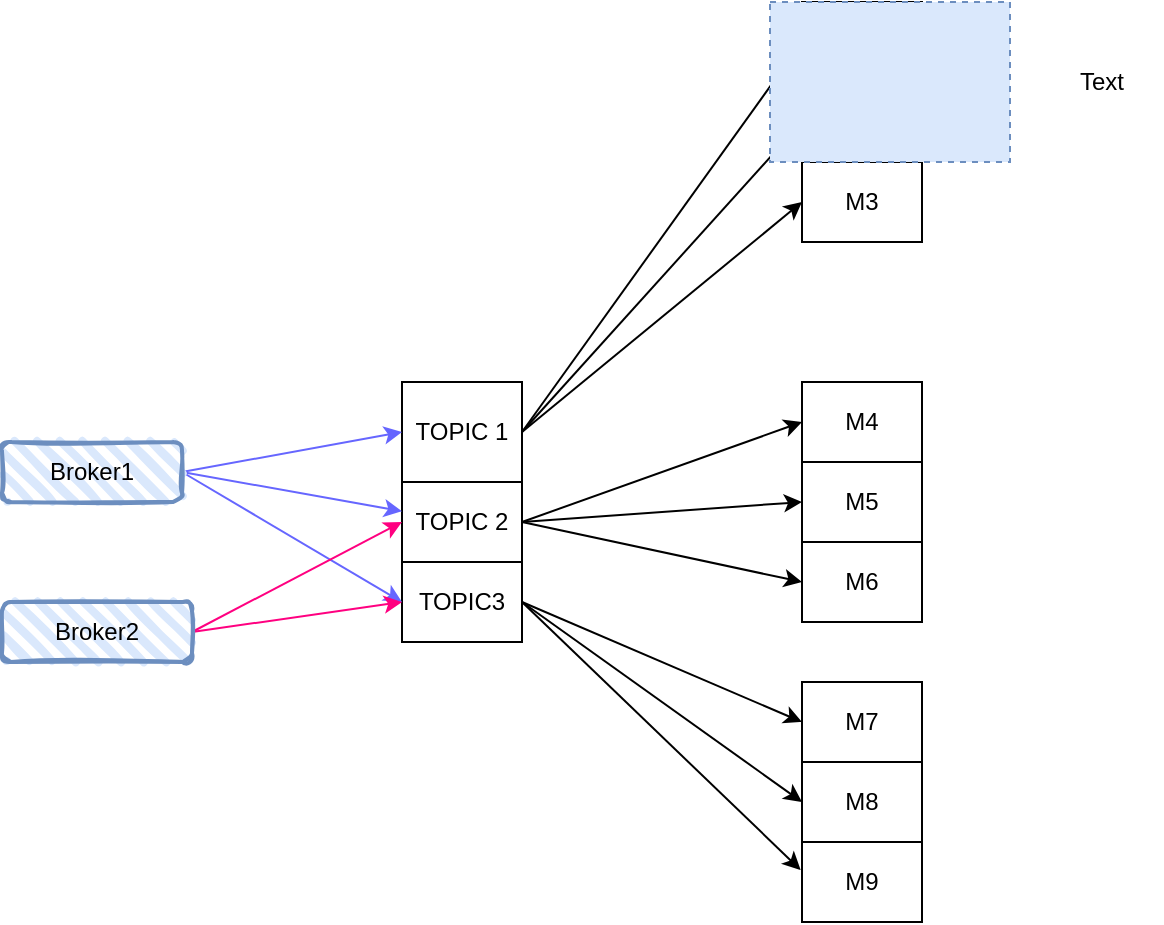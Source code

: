 <mxfile version="17.1.3" type="github">
  <diagram id="aar-Qq9W_gWKysMyioDr" name="Page-1">
    <mxGraphModel dx="782" dy="436" grid="1" gridSize="10" guides="1" tooltips="1" connect="1" arrows="1" fold="1" page="1" pageScale="1" pageWidth="827" pageHeight="1169" math="0" shadow="0">
      <root>
        <mxCell id="0" />
        <mxCell id="1" parent="0" />
        <mxCell id="j1e2Vd287yCiI281AwoS-1" value="" style="shape=table;html=1;whiteSpace=wrap;startSize=0;container=1;collapsible=0;childLayout=tableLayout;" vertex="1" parent="1">
          <mxGeometry x="230" y="250" width="60" height="130" as="geometry" />
        </mxCell>
        <mxCell id="j1e2Vd287yCiI281AwoS-2" value="" style="shape=tableRow;horizontal=0;startSize=0;swimlaneHead=0;swimlaneBody=0;top=0;left=0;bottom=0;right=0;collapsible=0;dropTarget=0;fillColor=none;points=[[0,0.5],[1,0.5]];portConstraint=eastwest;" vertex="1" parent="j1e2Vd287yCiI281AwoS-1">
          <mxGeometry width="60" height="50" as="geometry" />
        </mxCell>
        <mxCell id="j1e2Vd287yCiI281AwoS-3" value="TOPIC 1" style="shape=partialRectangle;html=1;whiteSpace=wrap;connectable=0;fillColor=none;top=0;left=0;bottom=0;right=0;overflow=hidden;" vertex="1" parent="j1e2Vd287yCiI281AwoS-2">
          <mxGeometry width="60" height="50" as="geometry">
            <mxRectangle width="60" height="50" as="alternateBounds" />
          </mxGeometry>
        </mxCell>
        <mxCell id="j1e2Vd287yCiI281AwoS-6" value="" style="shape=tableRow;horizontal=0;startSize=0;swimlaneHead=0;swimlaneBody=0;top=0;left=0;bottom=0;right=0;collapsible=0;dropTarget=0;fillColor=none;points=[[0,0.5],[1,0.5]];portConstraint=eastwest;" vertex="1" parent="j1e2Vd287yCiI281AwoS-1">
          <mxGeometry y="50" width="60" height="40" as="geometry" />
        </mxCell>
        <mxCell id="j1e2Vd287yCiI281AwoS-7" value="TOPIC 2" style="shape=partialRectangle;html=1;whiteSpace=wrap;connectable=0;fillColor=none;top=0;left=0;bottom=0;right=0;overflow=hidden;" vertex="1" parent="j1e2Vd287yCiI281AwoS-6">
          <mxGeometry width="60" height="40" as="geometry">
            <mxRectangle width="60" height="40" as="alternateBounds" />
          </mxGeometry>
        </mxCell>
        <mxCell id="j1e2Vd287yCiI281AwoS-10" value="" style="shape=tableRow;horizontal=0;startSize=0;swimlaneHead=0;swimlaneBody=0;top=0;left=0;bottom=0;right=0;collapsible=0;dropTarget=0;fillColor=none;points=[[0,0.5],[1,0.5]];portConstraint=eastwest;" vertex="1" parent="j1e2Vd287yCiI281AwoS-1">
          <mxGeometry y="90" width="60" height="40" as="geometry" />
        </mxCell>
        <mxCell id="j1e2Vd287yCiI281AwoS-11" value="TOPIC3" style="shape=partialRectangle;html=1;whiteSpace=wrap;connectable=0;fillColor=none;top=0;left=0;bottom=0;right=0;overflow=hidden;" vertex="1" parent="j1e2Vd287yCiI281AwoS-10">
          <mxGeometry width="60" height="40" as="geometry">
            <mxRectangle width="60" height="40" as="alternateBounds" />
          </mxGeometry>
        </mxCell>
        <mxCell id="j1e2Vd287yCiI281AwoS-14" value="" style="shape=table;html=1;whiteSpace=wrap;startSize=0;container=1;collapsible=0;childLayout=tableLayout;" vertex="1" parent="1">
          <mxGeometry x="430" y="60" width="60" height="120" as="geometry" />
        </mxCell>
        <mxCell id="j1e2Vd287yCiI281AwoS-15" value="" style="shape=tableRow;horizontal=0;startSize=0;swimlaneHead=0;swimlaneBody=0;top=0;left=0;bottom=0;right=0;collapsible=0;dropTarget=0;fillColor=none;points=[[0,0.5],[1,0.5]];portConstraint=eastwest;" vertex="1" parent="j1e2Vd287yCiI281AwoS-14">
          <mxGeometry width="60" height="40" as="geometry" />
        </mxCell>
        <mxCell id="j1e2Vd287yCiI281AwoS-16" value="M1" style="shape=partialRectangle;html=1;whiteSpace=wrap;connectable=0;fillColor=none;top=0;left=0;bottom=0;right=0;overflow=hidden;" vertex="1" parent="j1e2Vd287yCiI281AwoS-15">
          <mxGeometry width="60" height="40" as="geometry">
            <mxRectangle width="60" height="40" as="alternateBounds" />
          </mxGeometry>
        </mxCell>
        <mxCell id="j1e2Vd287yCiI281AwoS-17" value="" style="shape=tableRow;horizontal=0;startSize=0;swimlaneHead=0;swimlaneBody=0;top=0;left=0;bottom=0;right=0;collapsible=0;dropTarget=0;fillColor=none;points=[[0,0.5],[1,0.5]];portConstraint=eastwest;" vertex="1" parent="j1e2Vd287yCiI281AwoS-14">
          <mxGeometry y="40" width="60" height="40" as="geometry" />
        </mxCell>
        <mxCell id="j1e2Vd287yCiI281AwoS-18" value="M2" style="shape=partialRectangle;html=1;whiteSpace=wrap;connectable=0;fillColor=none;top=0;left=0;bottom=0;right=0;overflow=hidden;" vertex="1" parent="j1e2Vd287yCiI281AwoS-17">
          <mxGeometry width="60" height="40" as="geometry">
            <mxRectangle width="60" height="40" as="alternateBounds" />
          </mxGeometry>
        </mxCell>
        <mxCell id="j1e2Vd287yCiI281AwoS-19" value="" style="shape=tableRow;horizontal=0;startSize=0;swimlaneHead=0;swimlaneBody=0;top=0;left=0;bottom=0;right=0;collapsible=0;dropTarget=0;fillColor=none;points=[[0,0.5],[1,0.5]];portConstraint=eastwest;" vertex="1" parent="j1e2Vd287yCiI281AwoS-14">
          <mxGeometry y="80" width="60" height="40" as="geometry" />
        </mxCell>
        <mxCell id="j1e2Vd287yCiI281AwoS-20" value="M3" style="shape=partialRectangle;html=1;whiteSpace=wrap;connectable=0;fillColor=none;top=0;left=0;bottom=0;right=0;overflow=hidden;" vertex="1" parent="j1e2Vd287yCiI281AwoS-19">
          <mxGeometry width="60" height="40" as="geometry">
            <mxRectangle width="60" height="40" as="alternateBounds" />
          </mxGeometry>
        </mxCell>
        <mxCell id="j1e2Vd287yCiI281AwoS-21" value="" style="shape=table;html=1;whiteSpace=wrap;startSize=0;container=1;collapsible=0;childLayout=tableLayout;" vertex="1" parent="1">
          <mxGeometry x="430" y="250" width="60" height="120" as="geometry" />
        </mxCell>
        <mxCell id="j1e2Vd287yCiI281AwoS-22" value="" style="shape=tableRow;horizontal=0;startSize=0;swimlaneHead=0;swimlaneBody=0;top=0;left=0;bottom=0;right=0;collapsible=0;dropTarget=0;fillColor=none;points=[[0,0.5],[1,0.5]];portConstraint=eastwest;" vertex="1" parent="j1e2Vd287yCiI281AwoS-21">
          <mxGeometry width="60" height="40" as="geometry" />
        </mxCell>
        <mxCell id="j1e2Vd287yCiI281AwoS-23" value="M4" style="shape=partialRectangle;html=1;whiteSpace=wrap;connectable=0;fillColor=none;top=0;left=0;bottom=0;right=0;overflow=hidden;" vertex="1" parent="j1e2Vd287yCiI281AwoS-22">
          <mxGeometry width="60" height="40" as="geometry">
            <mxRectangle width="60" height="40" as="alternateBounds" />
          </mxGeometry>
        </mxCell>
        <mxCell id="j1e2Vd287yCiI281AwoS-24" value="" style="shape=tableRow;horizontal=0;startSize=0;swimlaneHead=0;swimlaneBody=0;top=0;left=0;bottom=0;right=0;collapsible=0;dropTarget=0;fillColor=none;points=[[0,0.5],[1,0.5]];portConstraint=eastwest;" vertex="1" parent="j1e2Vd287yCiI281AwoS-21">
          <mxGeometry y="40" width="60" height="40" as="geometry" />
        </mxCell>
        <mxCell id="j1e2Vd287yCiI281AwoS-25" value="M5" style="shape=partialRectangle;html=1;whiteSpace=wrap;connectable=0;fillColor=none;top=0;left=0;bottom=0;right=0;overflow=hidden;" vertex="1" parent="j1e2Vd287yCiI281AwoS-24">
          <mxGeometry width="60" height="40" as="geometry">
            <mxRectangle width="60" height="40" as="alternateBounds" />
          </mxGeometry>
        </mxCell>
        <mxCell id="j1e2Vd287yCiI281AwoS-26" value="" style="shape=tableRow;horizontal=0;startSize=0;swimlaneHead=0;swimlaneBody=0;top=0;left=0;bottom=0;right=0;collapsible=0;dropTarget=0;fillColor=none;points=[[0,0.5],[1,0.5]];portConstraint=eastwest;" vertex="1" parent="j1e2Vd287yCiI281AwoS-21">
          <mxGeometry y="80" width="60" height="40" as="geometry" />
        </mxCell>
        <mxCell id="j1e2Vd287yCiI281AwoS-27" value="M6" style="shape=partialRectangle;html=1;whiteSpace=wrap;connectable=0;fillColor=none;top=0;left=0;bottom=0;right=0;overflow=hidden;" vertex="1" parent="j1e2Vd287yCiI281AwoS-26">
          <mxGeometry width="60" height="40" as="geometry">
            <mxRectangle width="60" height="40" as="alternateBounds" />
          </mxGeometry>
        </mxCell>
        <mxCell id="j1e2Vd287yCiI281AwoS-28" value="" style="shape=table;html=1;whiteSpace=wrap;startSize=0;container=1;collapsible=0;childLayout=tableLayout;" vertex="1" parent="1">
          <mxGeometry x="430" y="400" width="60" height="120" as="geometry" />
        </mxCell>
        <mxCell id="j1e2Vd287yCiI281AwoS-29" value="" style="shape=tableRow;horizontal=0;startSize=0;swimlaneHead=0;swimlaneBody=0;top=0;left=0;bottom=0;right=0;collapsible=0;dropTarget=0;fillColor=none;points=[[0,0.5],[1,0.5]];portConstraint=eastwest;" vertex="1" parent="j1e2Vd287yCiI281AwoS-28">
          <mxGeometry width="60" height="40" as="geometry" />
        </mxCell>
        <mxCell id="j1e2Vd287yCiI281AwoS-30" value="M7" style="shape=partialRectangle;html=1;whiteSpace=wrap;connectable=0;fillColor=none;top=0;left=0;bottom=0;right=0;overflow=hidden;" vertex="1" parent="j1e2Vd287yCiI281AwoS-29">
          <mxGeometry width="60" height="40" as="geometry">
            <mxRectangle width="60" height="40" as="alternateBounds" />
          </mxGeometry>
        </mxCell>
        <mxCell id="j1e2Vd287yCiI281AwoS-31" value="" style="shape=tableRow;horizontal=0;startSize=0;swimlaneHead=0;swimlaneBody=0;top=0;left=0;bottom=0;right=0;collapsible=0;dropTarget=0;fillColor=none;points=[[0,0.5],[1,0.5]];portConstraint=eastwest;" vertex="1" parent="j1e2Vd287yCiI281AwoS-28">
          <mxGeometry y="40" width="60" height="40" as="geometry" />
        </mxCell>
        <mxCell id="j1e2Vd287yCiI281AwoS-32" value="M8" style="shape=partialRectangle;html=1;whiteSpace=wrap;connectable=0;fillColor=none;top=0;left=0;bottom=0;right=0;overflow=hidden;" vertex="1" parent="j1e2Vd287yCiI281AwoS-31">
          <mxGeometry width="60" height="40" as="geometry">
            <mxRectangle width="60" height="40" as="alternateBounds" />
          </mxGeometry>
        </mxCell>
        <mxCell id="j1e2Vd287yCiI281AwoS-33" value="" style="shape=tableRow;horizontal=0;startSize=0;swimlaneHead=0;swimlaneBody=0;top=0;left=0;bottom=0;right=0;collapsible=0;dropTarget=0;fillColor=none;points=[[0,0.5],[1,0.5]];portConstraint=eastwest;" vertex="1" parent="j1e2Vd287yCiI281AwoS-28">
          <mxGeometry y="80" width="60" height="40" as="geometry" />
        </mxCell>
        <mxCell id="j1e2Vd287yCiI281AwoS-34" value="M9" style="shape=partialRectangle;html=1;whiteSpace=wrap;connectable=0;fillColor=none;top=0;left=0;bottom=0;right=0;overflow=hidden;" vertex="1" parent="j1e2Vd287yCiI281AwoS-33">
          <mxGeometry width="60" height="40" as="geometry">
            <mxRectangle width="60" height="40" as="alternateBounds" />
          </mxGeometry>
        </mxCell>
        <mxCell id="j1e2Vd287yCiI281AwoS-35" style="edgeStyle=none;rounded=0;orthogonalLoop=1;jettySize=auto;html=1;exitX=1;exitY=0.5;exitDx=0;exitDy=0;entryX=0;entryY=0.5;entryDx=0;entryDy=0;" edge="1" parent="1" source="j1e2Vd287yCiI281AwoS-2" target="j1e2Vd287yCiI281AwoS-15">
          <mxGeometry relative="1" as="geometry" />
        </mxCell>
        <mxCell id="j1e2Vd287yCiI281AwoS-36" style="edgeStyle=none;rounded=0;orthogonalLoop=1;jettySize=auto;html=1;exitX=1;exitY=0.5;exitDx=0;exitDy=0;entryX=0;entryY=0.5;entryDx=0;entryDy=0;" edge="1" parent="1" source="j1e2Vd287yCiI281AwoS-2" target="j1e2Vd287yCiI281AwoS-17">
          <mxGeometry relative="1" as="geometry" />
        </mxCell>
        <mxCell id="j1e2Vd287yCiI281AwoS-37" style="edgeStyle=none;rounded=0;orthogonalLoop=1;jettySize=auto;html=1;exitX=1;exitY=0.5;exitDx=0;exitDy=0;entryX=0;entryY=0.5;entryDx=0;entryDy=0;" edge="1" parent="1" source="j1e2Vd287yCiI281AwoS-2" target="j1e2Vd287yCiI281AwoS-19">
          <mxGeometry relative="1" as="geometry" />
        </mxCell>
        <mxCell id="j1e2Vd287yCiI281AwoS-38" style="edgeStyle=none;rounded=0;orthogonalLoop=1;jettySize=auto;html=1;exitX=1;exitY=0.5;exitDx=0;exitDy=0;entryX=0;entryY=0.5;entryDx=0;entryDy=0;" edge="1" parent="1" source="j1e2Vd287yCiI281AwoS-6" target="j1e2Vd287yCiI281AwoS-22">
          <mxGeometry relative="1" as="geometry" />
        </mxCell>
        <mxCell id="j1e2Vd287yCiI281AwoS-39" style="edgeStyle=none;rounded=0;orthogonalLoop=1;jettySize=auto;html=1;exitX=1;exitY=0.5;exitDx=0;exitDy=0;entryX=0;entryY=0.5;entryDx=0;entryDy=0;" edge="1" parent="1" source="j1e2Vd287yCiI281AwoS-6" target="j1e2Vd287yCiI281AwoS-24">
          <mxGeometry relative="1" as="geometry" />
        </mxCell>
        <mxCell id="j1e2Vd287yCiI281AwoS-40" style="edgeStyle=none;rounded=0;orthogonalLoop=1;jettySize=auto;html=1;exitX=1;exitY=0.5;exitDx=0;exitDy=0;entryX=0;entryY=0.5;entryDx=0;entryDy=0;" edge="1" parent="1" source="j1e2Vd287yCiI281AwoS-6" target="j1e2Vd287yCiI281AwoS-26">
          <mxGeometry relative="1" as="geometry" />
        </mxCell>
        <mxCell id="j1e2Vd287yCiI281AwoS-41" style="edgeStyle=none;rounded=0;orthogonalLoop=1;jettySize=auto;html=1;exitX=1;exitY=0.5;exitDx=0;exitDy=0;entryX=0;entryY=0.5;entryDx=0;entryDy=0;" edge="1" parent="1" source="j1e2Vd287yCiI281AwoS-10" target="j1e2Vd287yCiI281AwoS-29">
          <mxGeometry relative="1" as="geometry" />
        </mxCell>
        <mxCell id="j1e2Vd287yCiI281AwoS-42" style="edgeStyle=none;rounded=0;orthogonalLoop=1;jettySize=auto;html=1;exitX=1;exitY=0.5;exitDx=0;exitDy=0;entryX=0;entryY=0.5;entryDx=0;entryDy=0;" edge="1" parent="1" source="j1e2Vd287yCiI281AwoS-10" target="j1e2Vd287yCiI281AwoS-31">
          <mxGeometry relative="1" as="geometry" />
        </mxCell>
        <mxCell id="j1e2Vd287yCiI281AwoS-43" style="edgeStyle=none;rounded=0;orthogonalLoop=1;jettySize=auto;html=1;exitX=1;exitY=0.5;exitDx=0;exitDy=0;entryX=-0.011;entryY=0.35;entryDx=0;entryDy=0;entryPerimeter=0;" edge="1" parent="1" source="j1e2Vd287yCiI281AwoS-10" target="j1e2Vd287yCiI281AwoS-33">
          <mxGeometry relative="1" as="geometry" />
        </mxCell>
        <mxCell id="j1e2Vd287yCiI281AwoS-46" style="edgeStyle=none;rounded=0;orthogonalLoop=1;jettySize=auto;html=1;exitX=1;exitY=0.5;exitDx=0;exitDy=0;entryX=0;entryY=0.5;entryDx=0;entryDy=0;strokeColor=#6666FF;" edge="1" parent="1" source="j1e2Vd287yCiI281AwoS-44" target="j1e2Vd287yCiI281AwoS-2">
          <mxGeometry relative="1" as="geometry" />
        </mxCell>
        <mxCell id="j1e2Vd287yCiI281AwoS-47" style="edgeStyle=none;rounded=0;orthogonalLoop=1;jettySize=auto;html=1;exitX=1;exitY=0.5;exitDx=0;exitDy=0;strokeColor=#6666FF;" edge="1" parent="1" source="j1e2Vd287yCiI281AwoS-44" target="j1e2Vd287yCiI281AwoS-6">
          <mxGeometry relative="1" as="geometry" />
        </mxCell>
        <mxCell id="j1e2Vd287yCiI281AwoS-48" style="edgeStyle=none;rounded=0;orthogonalLoop=1;jettySize=auto;html=1;exitX=1;exitY=0.5;exitDx=0;exitDy=0;entryX=0;entryY=0.5;entryDx=0;entryDy=0;strokeColor=#6666FF;" edge="1" parent="1" source="j1e2Vd287yCiI281AwoS-44" target="j1e2Vd287yCiI281AwoS-10">
          <mxGeometry relative="1" as="geometry" />
        </mxCell>
        <mxCell id="j1e2Vd287yCiI281AwoS-44" value="Broker1" style="rounded=1;whiteSpace=wrap;html=1;strokeWidth=2;fillWeight=4;hachureGap=8;hachureAngle=45;fillColor=#dae8fc;sketch=1;strokeColor=#6c8ebf;" vertex="1" parent="1">
          <mxGeometry x="30" y="280" width="90" height="30" as="geometry" />
        </mxCell>
        <mxCell id="j1e2Vd287yCiI281AwoS-49" style="edgeStyle=none;rounded=0;orthogonalLoop=1;jettySize=auto;html=1;exitX=1;exitY=0.5;exitDx=0;exitDy=0;entryX=0;entryY=0.5;entryDx=0;entryDy=0;strokeColor=#FF0080;" edge="1" parent="1" source="j1e2Vd287yCiI281AwoS-45" target="j1e2Vd287yCiI281AwoS-6">
          <mxGeometry relative="1" as="geometry" />
        </mxCell>
        <mxCell id="j1e2Vd287yCiI281AwoS-50" style="edgeStyle=none;rounded=0;orthogonalLoop=1;jettySize=auto;html=1;exitX=1;exitY=0.5;exitDx=0;exitDy=0;entryX=0;entryY=0.5;entryDx=0;entryDy=0;strokeColor=#FF0080;" edge="1" parent="1" source="j1e2Vd287yCiI281AwoS-45" target="j1e2Vd287yCiI281AwoS-10">
          <mxGeometry relative="1" as="geometry" />
        </mxCell>
        <mxCell id="j1e2Vd287yCiI281AwoS-45" value="Broker2" style="rounded=1;whiteSpace=wrap;html=1;strokeWidth=2;fillWeight=4;hachureGap=8;hachureAngle=45;fillColor=#dae8fc;sketch=1;strokeColor=#6c8ebf;" vertex="1" parent="1">
          <mxGeometry x="30" y="360" width="95" height="30" as="geometry" />
        </mxCell>
        <mxCell id="j1e2Vd287yCiI281AwoS-51" value="" style="rounded=0;whiteSpace=wrap;html=1;fillColor=#dae8fc;strokeColor=#6c8ebf;dashed=1;shadow=0;" vertex="1" parent="1">
          <mxGeometry x="414" y="60" width="120" height="80" as="geometry" />
        </mxCell>
        <mxCell id="j1e2Vd287yCiI281AwoS-52" value="Text" style="text;html=1;strokeColor=none;fillColor=none;align=center;verticalAlign=middle;whiteSpace=wrap;rounded=0;" vertex="1" parent="1">
          <mxGeometry x="550" y="85" width="60" height="30" as="geometry" />
        </mxCell>
      </root>
    </mxGraphModel>
  </diagram>
</mxfile>
